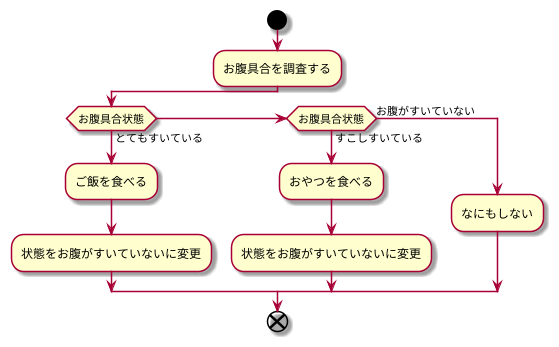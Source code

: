 @startuml
skin rose
start

:お腹具合を調査する;
if (お腹具合状態) then (とてもすいている)
    :ご飯を食べる;
    :状態をお腹がすいていないに変更;
else if(お腹具合状態) then (すこしすいている)
    :おやつを食べる;
    :状態をお腹がすいていないに変更;
else (お腹がすいていない)
    :なにもしない;
endif

end
@enduml